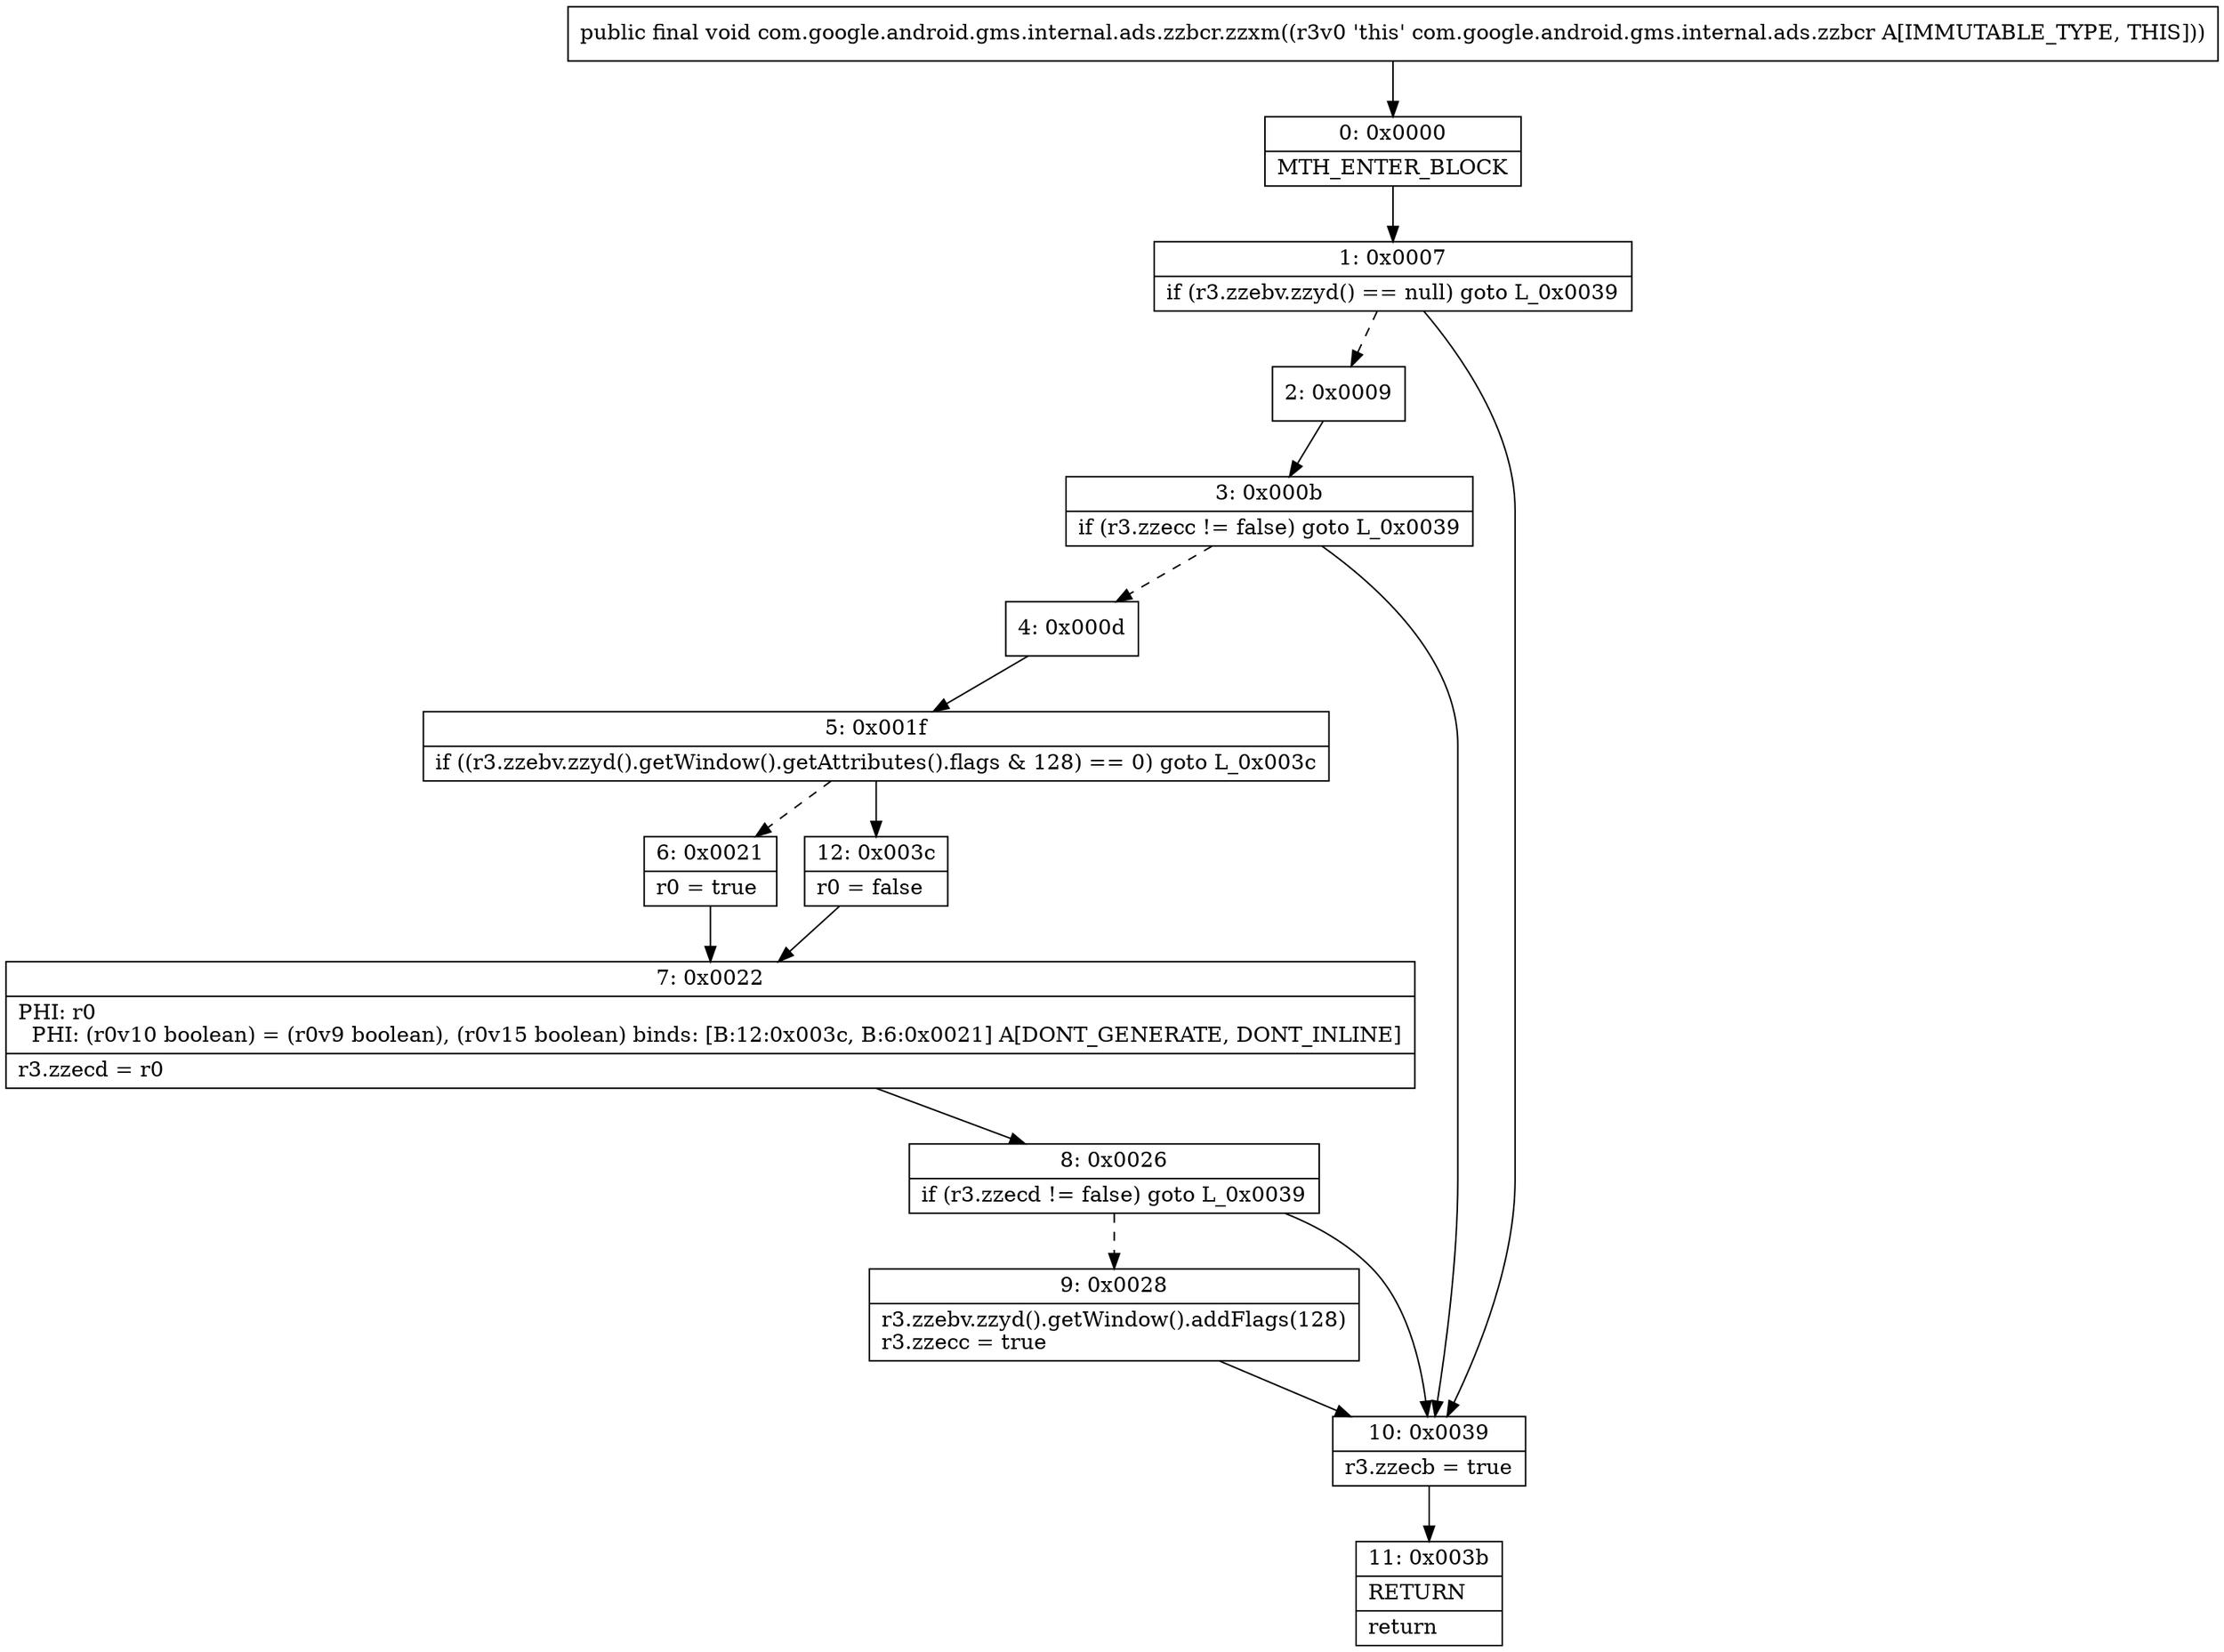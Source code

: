 digraph "CFG forcom.google.android.gms.internal.ads.zzbcr.zzxm()V" {
Node_0 [shape=record,label="{0\:\ 0x0000|MTH_ENTER_BLOCK\l}"];
Node_1 [shape=record,label="{1\:\ 0x0007|if (r3.zzebv.zzyd() == null) goto L_0x0039\l}"];
Node_2 [shape=record,label="{2\:\ 0x0009}"];
Node_3 [shape=record,label="{3\:\ 0x000b|if (r3.zzecc != false) goto L_0x0039\l}"];
Node_4 [shape=record,label="{4\:\ 0x000d}"];
Node_5 [shape=record,label="{5\:\ 0x001f|if ((r3.zzebv.zzyd().getWindow().getAttributes().flags & 128) == 0) goto L_0x003c\l}"];
Node_6 [shape=record,label="{6\:\ 0x0021|r0 = true\l}"];
Node_7 [shape=record,label="{7\:\ 0x0022|PHI: r0 \l  PHI: (r0v10 boolean) = (r0v9 boolean), (r0v15 boolean) binds: [B:12:0x003c, B:6:0x0021] A[DONT_GENERATE, DONT_INLINE]\l|r3.zzecd = r0\l}"];
Node_8 [shape=record,label="{8\:\ 0x0026|if (r3.zzecd != false) goto L_0x0039\l}"];
Node_9 [shape=record,label="{9\:\ 0x0028|r3.zzebv.zzyd().getWindow().addFlags(128)\lr3.zzecc = true\l}"];
Node_10 [shape=record,label="{10\:\ 0x0039|r3.zzecb = true\l}"];
Node_11 [shape=record,label="{11\:\ 0x003b|RETURN\l|return\l}"];
Node_12 [shape=record,label="{12\:\ 0x003c|r0 = false\l}"];
MethodNode[shape=record,label="{public final void com.google.android.gms.internal.ads.zzbcr.zzxm((r3v0 'this' com.google.android.gms.internal.ads.zzbcr A[IMMUTABLE_TYPE, THIS])) }"];
MethodNode -> Node_0;
Node_0 -> Node_1;
Node_1 -> Node_2[style=dashed];
Node_1 -> Node_10;
Node_2 -> Node_3;
Node_3 -> Node_4[style=dashed];
Node_3 -> Node_10;
Node_4 -> Node_5;
Node_5 -> Node_6[style=dashed];
Node_5 -> Node_12;
Node_6 -> Node_7;
Node_7 -> Node_8;
Node_8 -> Node_9[style=dashed];
Node_8 -> Node_10;
Node_9 -> Node_10;
Node_10 -> Node_11;
Node_12 -> Node_7;
}

